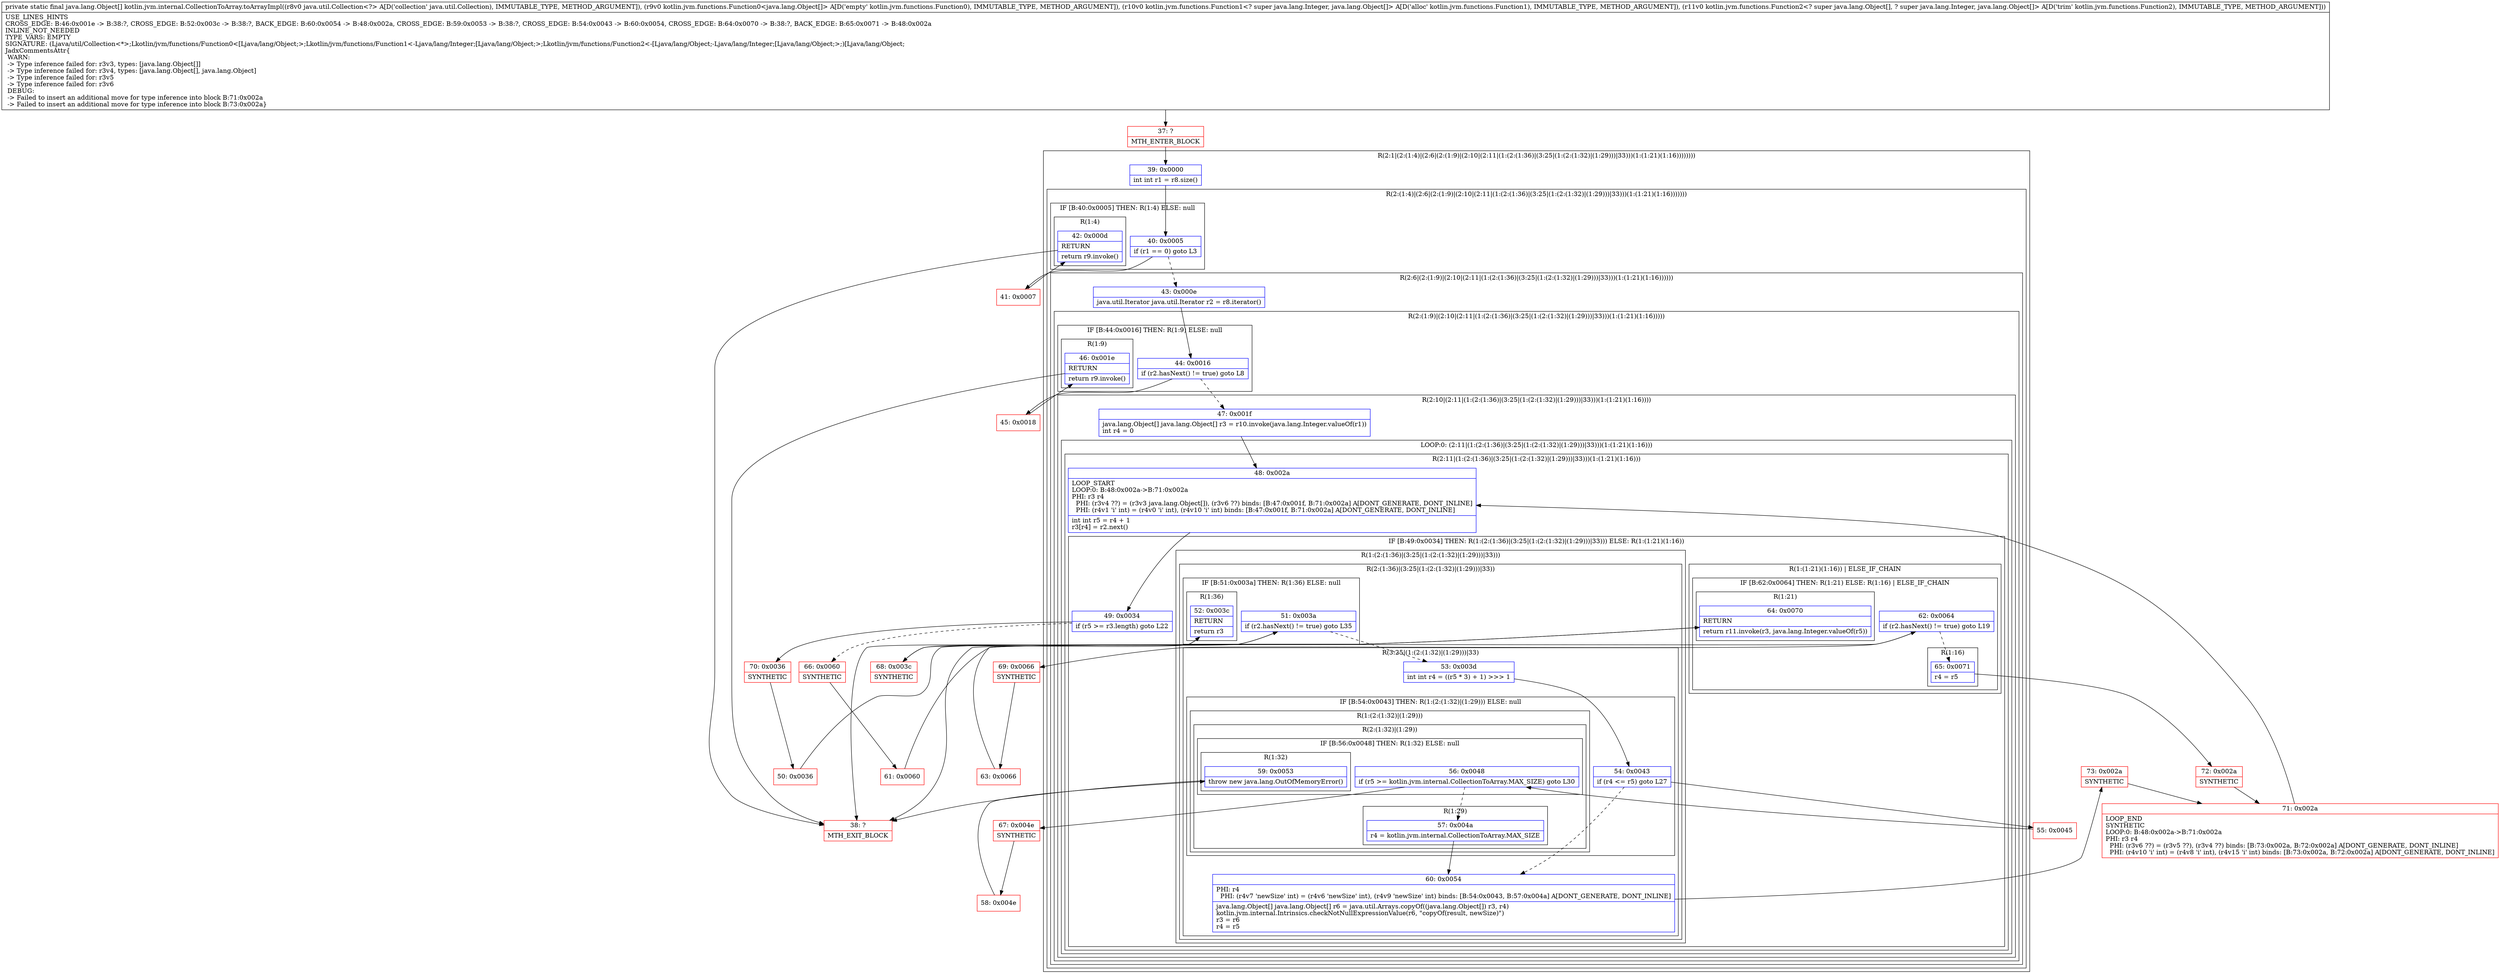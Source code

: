 digraph "CFG forkotlin.jvm.internal.CollectionToArray.toArrayImpl(Ljava\/util\/Collection;Lkotlin\/jvm\/functions\/Function0;Lkotlin\/jvm\/functions\/Function1;Lkotlin\/jvm\/functions\/Function2;)[Ljava\/lang\/Object;" {
subgraph cluster_Region_102461985 {
label = "R(2:1|(2:(1:4)|(2:6|(2:(1:9)|(2:10|(2:11|(1:(2:(1:36)|(3:25|(1:(2:(1:32)|(1:29)))|33)))(1:(1:21)(1:16))))))))";
node [shape=record,color=blue];
Node_39 [shape=record,label="{39\:\ 0x0000|int int r1 = r8.size()\l}"];
subgraph cluster_Region_1086423424 {
label = "R(2:(1:4)|(2:6|(2:(1:9)|(2:10|(2:11|(1:(2:(1:36)|(3:25|(1:(2:(1:32)|(1:29)))|33)))(1:(1:21)(1:16)))))))";
node [shape=record,color=blue];
subgraph cluster_IfRegion_1810523227 {
label = "IF [B:40:0x0005] THEN: R(1:4) ELSE: null";
node [shape=record,color=blue];
Node_40 [shape=record,label="{40\:\ 0x0005|if (r1 == 0) goto L3\l}"];
subgraph cluster_Region_1559223274 {
label = "R(1:4)";
node [shape=record,color=blue];
Node_42 [shape=record,label="{42\:\ 0x000d|RETURN\l|return r9.invoke()\l}"];
}
}
subgraph cluster_Region_1638210589 {
label = "R(2:6|(2:(1:9)|(2:10|(2:11|(1:(2:(1:36)|(3:25|(1:(2:(1:32)|(1:29)))|33)))(1:(1:21)(1:16))))))";
node [shape=record,color=blue];
Node_43 [shape=record,label="{43\:\ 0x000e|java.util.Iterator java.util.Iterator r2 = r8.iterator()\l}"];
subgraph cluster_Region_51355702 {
label = "R(2:(1:9)|(2:10|(2:11|(1:(2:(1:36)|(3:25|(1:(2:(1:32)|(1:29)))|33)))(1:(1:21)(1:16)))))";
node [shape=record,color=blue];
subgraph cluster_IfRegion_1014161522 {
label = "IF [B:44:0x0016] THEN: R(1:9) ELSE: null";
node [shape=record,color=blue];
Node_44 [shape=record,label="{44\:\ 0x0016|if (r2.hasNext() != true) goto L8\l}"];
subgraph cluster_Region_1628209904 {
label = "R(1:9)";
node [shape=record,color=blue];
Node_46 [shape=record,label="{46\:\ 0x001e|RETURN\l|return r9.invoke()\l}"];
}
}
subgraph cluster_Region_481332467 {
label = "R(2:10|(2:11|(1:(2:(1:36)|(3:25|(1:(2:(1:32)|(1:29)))|33)))(1:(1:21)(1:16))))";
node [shape=record,color=blue];
Node_47 [shape=record,label="{47\:\ 0x001f|java.lang.Object[] java.lang.Object[] r3 = r10.invoke(java.lang.Integer.valueOf(r1))\lint r4 = 0\l}"];
subgraph cluster_LoopRegion_755880656 {
label = "LOOP:0: (2:11|(1:(2:(1:36)|(3:25|(1:(2:(1:32)|(1:29)))|33)))(1:(1:21)(1:16)))";
node [shape=record,color=blue];
subgraph cluster_Region_67277595 {
label = "R(2:11|(1:(2:(1:36)|(3:25|(1:(2:(1:32)|(1:29)))|33)))(1:(1:21)(1:16)))";
node [shape=record,color=blue];
Node_48 [shape=record,label="{48\:\ 0x002a|LOOP_START\lLOOP:0: B:48:0x002a\-\>B:71:0x002a\lPHI: r3 r4 \l  PHI: (r3v4 ??) = (r3v3 java.lang.Object[]), (r3v6 ??) binds: [B:47:0x001f, B:71:0x002a] A[DONT_GENERATE, DONT_INLINE]\l  PHI: (r4v1 'i' int) = (r4v0 'i' int), (r4v10 'i' int) binds: [B:47:0x001f, B:71:0x002a] A[DONT_GENERATE, DONT_INLINE]\l|int int r5 = r4 + 1\lr3[r4] = r2.next()\l}"];
subgraph cluster_IfRegion_1846617893 {
label = "IF [B:49:0x0034] THEN: R(1:(2:(1:36)|(3:25|(1:(2:(1:32)|(1:29)))|33))) ELSE: R(1:(1:21)(1:16))";
node [shape=record,color=blue];
Node_49 [shape=record,label="{49\:\ 0x0034|if (r5 \>= r3.length) goto L22\l}"];
subgraph cluster_Region_262106128 {
label = "R(1:(2:(1:36)|(3:25|(1:(2:(1:32)|(1:29)))|33)))";
node [shape=record,color=blue];
subgraph cluster_Region_1903125445 {
label = "R(2:(1:36)|(3:25|(1:(2:(1:32)|(1:29)))|33))";
node [shape=record,color=blue];
subgraph cluster_IfRegion_483213436 {
label = "IF [B:51:0x003a] THEN: R(1:36) ELSE: null";
node [shape=record,color=blue];
Node_51 [shape=record,label="{51\:\ 0x003a|if (r2.hasNext() != true) goto L35\l}"];
subgraph cluster_Region_405361723 {
label = "R(1:36)";
node [shape=record,color=blue];
Node_52 [shape=record,label="{52\:\ 0x003c|RETURN\l|return r3\l}"];
}
}
subgraph cluster_Region_2115762614 {
label = "R(3:25|(1:(2:(1:32)|(1:29)))|33)";
node [shape=record,color=blue];
Node_53 [shape=record,label="{53\:\ 0x003d|int int r4 = ((r5 * 3) + 1) \>\>\> 1\l}"];
subgraph cluster_IfRegion_68855883 {
label = "IF [B:54:0x0043] THEN: R(1:(2:(1:32)|(1:29))) ELSE: null";
node [shape=record,color=blue];
Node_54 [shape=record,label="{54\:\ 0x0043|if (r4 \<= r5) goto L27\l}"];
subgraph cluster_Region_1961980954 {
label = "R(1:(2:(1:32)|(1:29)))";
node [shape=record,color=blue];
subgraph cluster_Region_925475590 {
label = "R(2:(1:32)|(1:29))";
node [shape=record,color=blue];
subgraph cluster_IfRegion_1455467647 {
label = "IF [B:56:0x0048] THEN: R(1:32) ELSE: null";
node [shape=record,color=blue];
Node_56 [shape=record,label="{56\:\ 0x0048|if (r5 \>= kotlin.jvm.internal.CollectionToArray.MAX_SIZE) goto L30\l}"];
subgraph cluster_Region_1134732831 {
label = "R(1:32)";
node [shape=record,color=blue];
Node_59 [shape=record,label="{59\:\ 0x0053|throw new java.lang.OutOfMemoryError()\l}"];
}
}
subgraph cluster_Region_68494739 {
label = "R(1:29)";
node [shape=record,color=blue];
Node_57 [shape=record,label="{57\:\ 0x004a|r4 = kotlin.jvm.internal.CollectionToArray.MAX_SIZE\l}"];
}
}
}
}
Node_60 [shape=record,label="{60\:\ 0x0054|PHI: r4 \l  PHI: (r4v7 'newSize' int) = (r4v6 'newSize' int), (r4v9 'newSize' int) binds: [B:54:0x0043, B:57:0x004a] A[DONT_GENERATE, DONT_INLINE]\l|java.lang.Object[] java.lang.Object[] r6 = java.util.Arrays.copyOf((java.lang.Object[]) r3, r4)\lkotlin.jvm.internal.Intrinsics.checkNotNullExpressionValue(r6, \"copyOf(result, newSize)\")\lr3 = r6\lr4 = r5\l}"];
}
}
}
subgraph cluster_Region_1238992101 {
label = "R(1:(1:21)(1:16)) | ELSE_IF_CHAIN\l";
node [shape=record,color=blue];
subgraph cluster_IfRegion_1438769676 {
label = "IF [B:62:0x0064] THEN: R(1:21) ELSE: R(1:16) | ELSE_IF_CHAIN\l";
node [shape=record,color=blue];
Node_62 [shape=record,label="{62\:\ 0x0064|if (r2.hasNext() != true) goto L19\l}"];
subgraph cluster_Region_1109525680 {
label = "R(1:21)";
node [shape=record,color=blue];
Node_64 [shape=record,label="{64\:\ 0x0070|RETURN\l|return r11.invoke(r3, java.lang.Integer.valueOf(r5))\l}"];
}
subgraph cluster_Region_1666548491 {
label = "R(1:16)";
node [shape=record,color=blue];
Node_65 [shape=record,label="{65\:\ 0x0071|r4 = r5\l}"];
}
}
}
}
}
}
}
}
}
}
}
Node_37 [shape=record,color=red,label="{37\:\ ?|MTH_ENTER_BLOCK\l}"];
Node_41 [shape=record,color=red,label="{41\:\ 0x0007}"];
Node_38 [shape=record,color=red,label="{38\:\ ?|MTH_EXIT_BLOCK\l}"];
Node_45 [shape=record,color=red,label="{45\:\ 0x0018}"];
Node_66 [shape=record,color=red,label="{66\:\ 0x0060|SYNTHETIC\l}"];
Node_61 [shape=record,color=red,label="{61\:\ 0x0060}"];
Node_72 [shape=record,color=red,label="{72\:\ 0x002a|SYNTHETIC\l}"];
Node_71 [shape=record,color=red,label="{71\:\ 0x002a|LOOP_END\lSYNTHETIC\lLOOP:0: B:48:0x002a\-\>B:71:0x002a\lPHI: r3 r4 \l  PHI: (r3v6 ??) = (r3v5 ??), (r3v4 ??) binds: [B:73:0x002a, B:72:0x002a] A[DONT_GENERATE, DONT_INLINE]\l  PHI: (r4v10 'i' int) = (r4v8 'i' int), (r4v15 'i' int) binds: [B:73:0x002a, B:72:0x002a] A[DONT_GENERATE, DONT_INLINE]\l}"];
Node_69 [shape=record,color=red,label="{69\:\ 0x0066|SYNTHETIC\l}"];
Node_63 [shape=record,color=red,label="{63\:\ 0x0066}"];
Node_70 [shape=record,color=red,label="{70\:\ 0x0036|SYNTHETIC\l}"];
Node_50 [shape=record,color=red,label="{50\:\ 0x0036}"];
Node_55 [shape=record,color=red,label="{55\:\ 0x0045}"];
Node_67 [shape=record,color=red,label="{67\:\ 0x004e|SYNTHETIC\l}"];
Node_58 [shape=record,color=red,label="{58\:\ 0x004e}"];
Node_73 [shape=record,color=red,label="{73\:\ 0x002a|SYNTHETIC\l}"];
Node_68 [shape=record,color=red,label="{68\:\ 0x003c|SYNTHETIC\l}"];
MethodNode[shape=record,label="{private static final java.lang.Object[] kotlin.jvm.internal.CollectionToArray.toArrayImpl((r8v0 java.util.Collection\<?\> A[D('collection' java.util.Collection), IMMUTABLE_TYPE, METHOD_ARGUMENT]), (r9v0 kotlin.jvm.functions.Function0\<java.lang.Object[]\> A[D('empty' kotlin.jvm.functions.Function0), IMMUTABLE_TYPE, METHOD_ARGUMENT]), (r10v0 kotlin.jvm.functions.Function1\<? super java.lang.Integer, java.lang.Object[]\> A[D('alloc' kotlin.jvm.functions.Function1), IMMUTABLE_TYPE, METHOD_ARGUMENT]), (r11v0 kotlin.jvm.functions.Function2\<? super java.lang.Object[], ? super java.lang.Integer, java.lang.Object[]\> A[D('trim' kotlin.jvm.functions.Function2), IMMUTABLE_TYPE, METHOD_ARGUMENT]))  | USE_LINES_HINTS\lCROSS_EDGE: B:46:0x001e \-\> B:38:?, CROSS_EDGE: B:52:0x003c \-\> B:38:?, BACK_EDGE: B:60:0x0054 \-\> B:48:0x002a, CROSS_EDGE: B:59:0x0053 \-\> B:38:?, CROSS_EDGE: B:54:0x0043 \-\> B:60:0x0054, CROSS_EDGE: B:64:0x0070 \-\> B:38:?, BACK_EDGE: B:65:0x0071 \-\> B:48:0x002a\lINLINE_NOT_NEEDED\lTYPE_VARS: EMPTY\lSIGNATURE: (Ljava\/util\/Collection\<*\>;Lkotlin\/jvm\/functions\/Function0\<[Ljava\/lang\/Object;\>;Lkotlin\/jvm\/functions\/Function1\<\-Ljava\/lang\/Integer;[Ljava\/lang\/Object;\>;Lkotlin\/jvm\/functions\/Function2\<\-[Ljava\/lang\/Object;\-Ljava\/lang\/Integer;[Ljava\/lang\/Object;\>;)[Ljava\/lang\/Object;\lJadxCommentsAttr\{\l WARN: \l \-\> Type inference failed for: r3v3, types: [java.lang.Object[]]\l \-\> Type inference failed for: r3v4, types: [java.lang.Object[], java.lang.Object]\l \-\> Type inference failed for: r3v5\l \-\> Type inference failed for: r3v6\l DEBUG: \l \-\> Failed to insert an additional move for type inference into block B:71:0x002a\l \-\> Failed to insert an additional move for type inference into block B:73:0x002a\}\l}"];
MethodNode -> Node_37;Node_39 -> Node_40;
Node_40 -> Node_41;
Node_40 -> Node_43[style=dashed];
Node_42 -> Node_38;
Node_43 -> Node_44;
Node_44 -> Node_45;
Node_44 -> Node_47[style=dashed];
Node_46 -> Node_38;
Node_47 -> Node_48;
Node_48 -> Node_49;
Node_49 -> Node_66[style=dashed];
Node_49 -> Node_70;
Node_51 -> Node_53[style=dashed];
Node_51 -> Node_68;
Node_52 -> Node_38;
Node_53 -> Node_54;
Node_54 -> Node_55;
Node_54 -> Node_60[style=dashed];
Node_56 -> Node_57[style=dashed];
Node_56 -> Node_67;
Node_59 -> Node_38;
Node_57 -> Node_60;
Node_60 -> Node_73;
Node_62 -> Node_65[style=dashed];
Node_62 -> Node_69;
Node_64 -> Node_38;
Node_65 -> Node_72;
Node_37 -> Node_39;
Node_41 -> Node_42;
Node_45 -> Node_46;
Node_66 -> Node_61;
Node_61 -> Node_62;
Node_72 -> Node_71;
Node_71 -> Node_48;
Node_69 -> Node_63;
Node_63 -> Node_64;
Node_70 -> Node_50;
Node_50 -> Node_51;
Node_55 -> Node_56;
Node_67 -> Node_58;
Node_58 -> Node_59;
Node_73 -> Node_71;
Node_68 -> Node_52;
}

